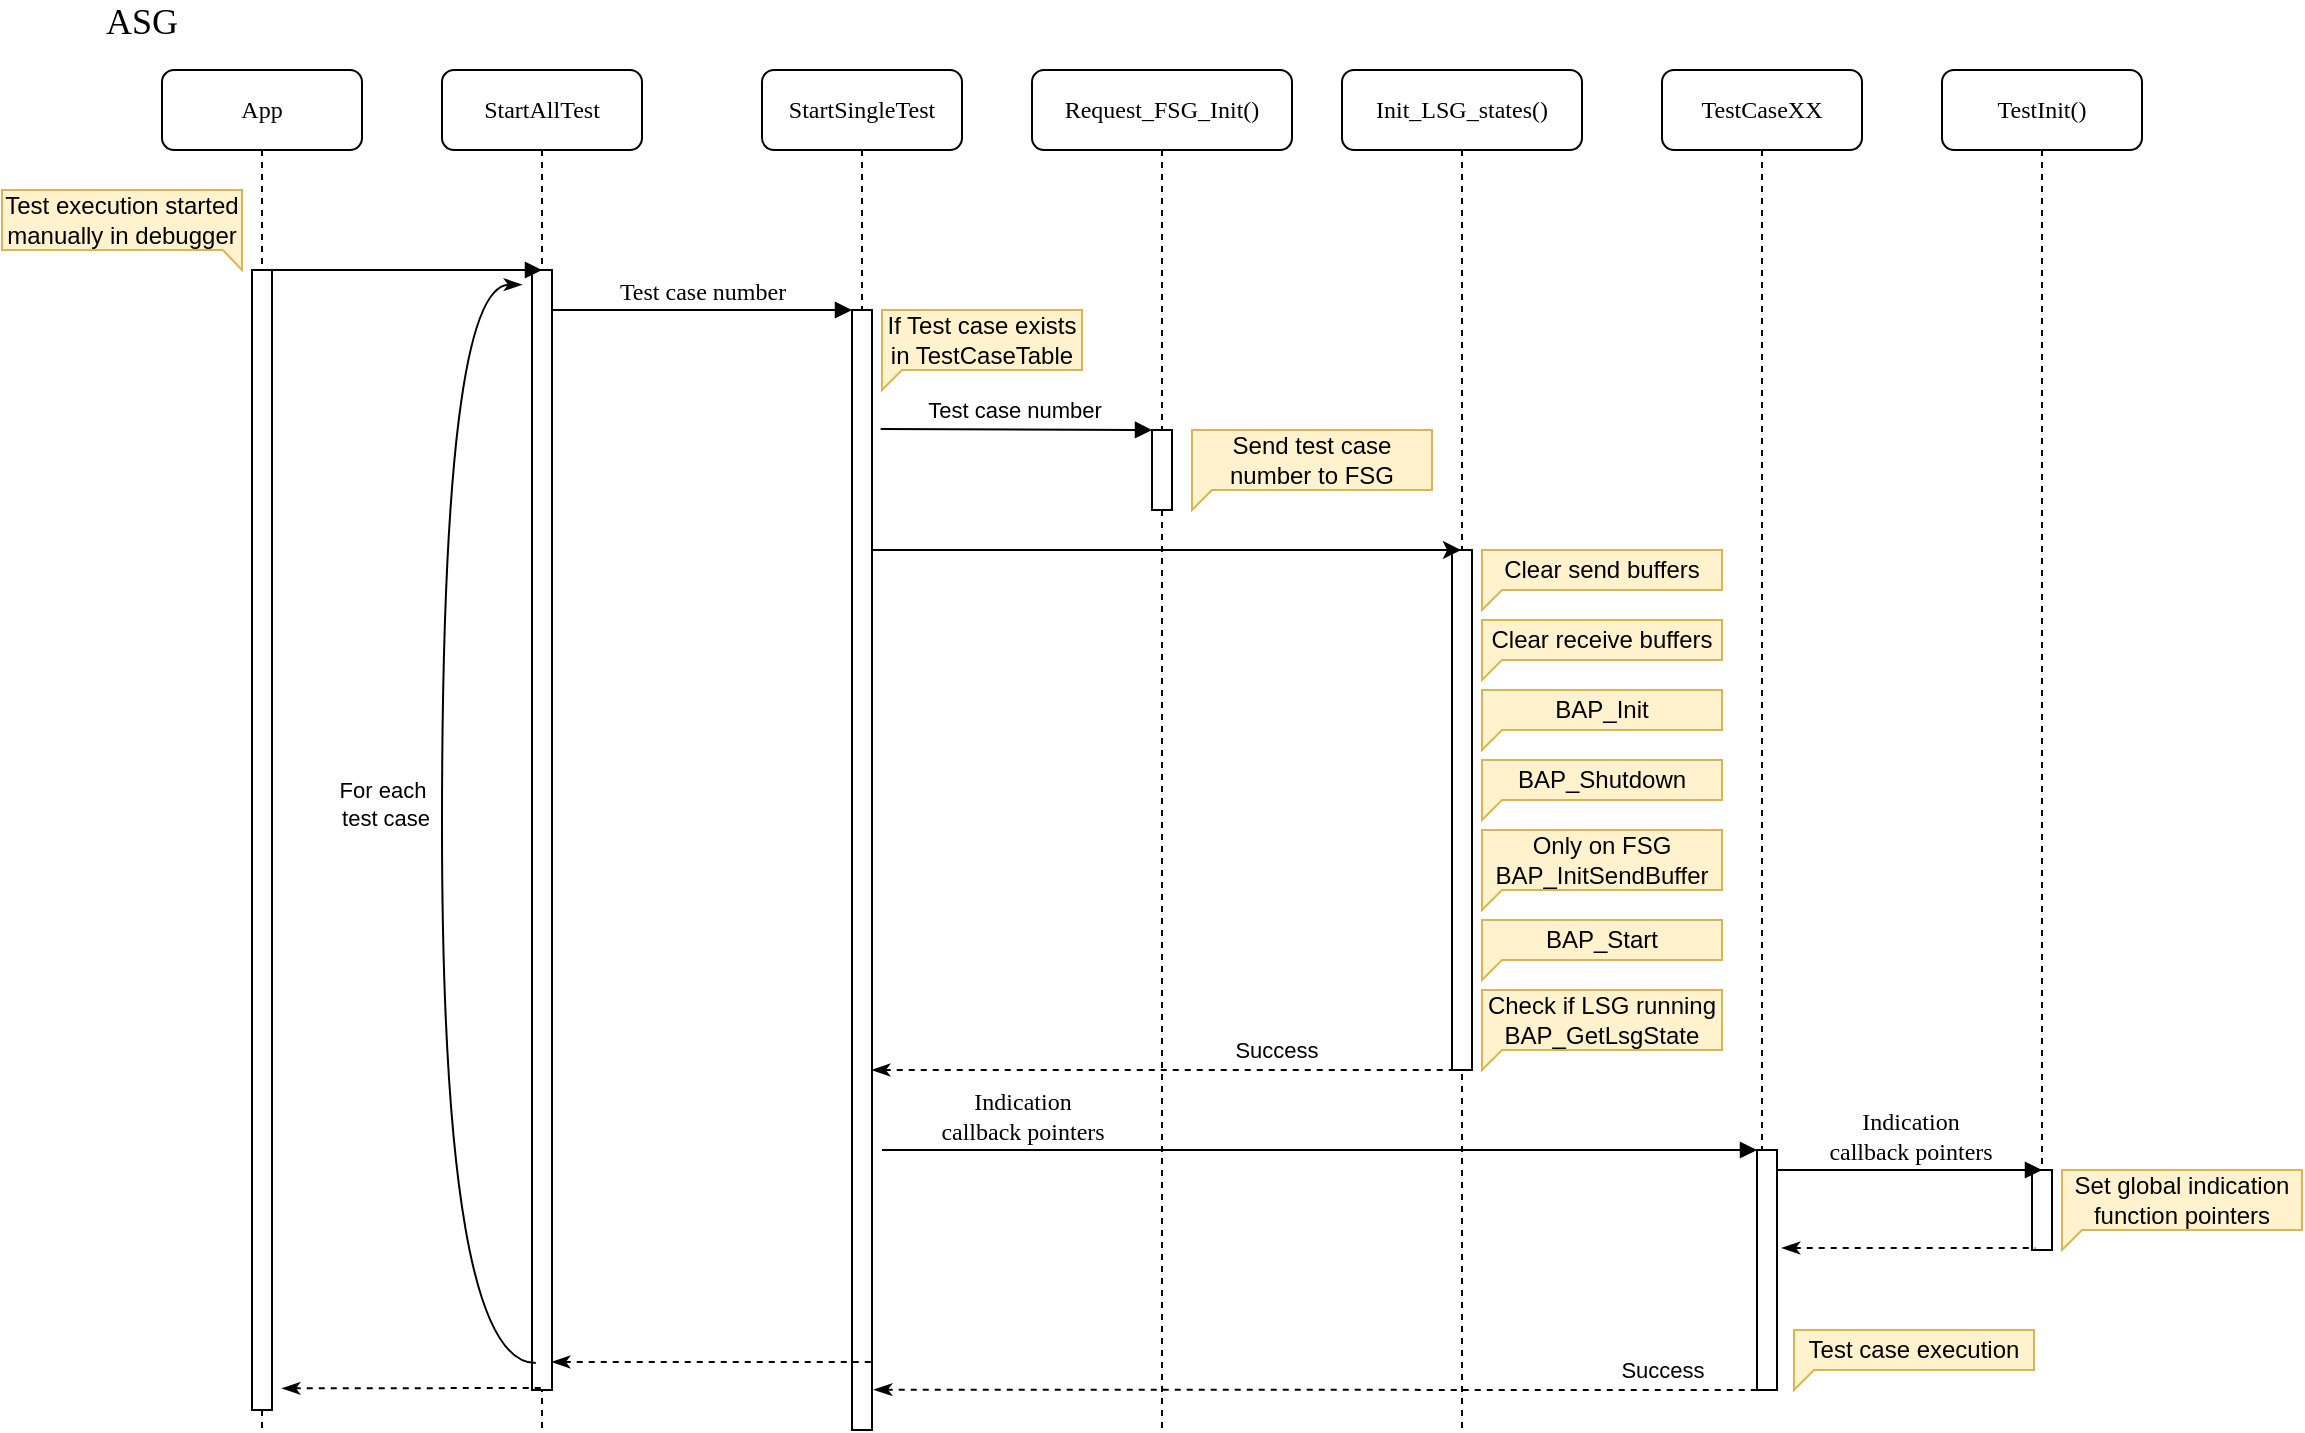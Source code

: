 <mxfile version="14.6.11" type="github">
  <diagram name="Page-1" id="13e1069c-82ec-6db2-03f1-153e76fe0fe0">
    <mxGraphModel dx="1703" dy="797" grid="1" gridSize="10" guides="1" tooltips="1" connect="1" arrows="1" fold="1" page="1" pageScale="1" pageWidth="1100" pageHeight="850" background="none" math="0" shadow="0">
      <root>
        <mxCell id="0" />
        <mxCell id="1" parent="0" />
        <mxCell id="7baba1c4bc27f4b0-2" value="StartAllTest" style="shape=umlLifeline;perimeter=lifelinePerimeter;whiteSpace=wrap;html=1;container=1;collapsible=0;recursiveResize=0;outlineConnect=0;rounded=1;shadow=0;comic=0;labelBackgroundColor=none;strokeWidth=1;fontFamily=Verdana;fontSize=12;align=center;" parent="1" vertex="1">
          <mxGeometry x="240" y="80" width="100" height="680" as="geometry" />
        </mxCell>
        <mxCell id="7baba1c4bc27f4b0-10" value="" style="html=1;points=[];perimeter=orthogonalPerimeter;rounded=0;shadow=0;comic=0;labelBackgroundColor=none;strokeWidth=1;fontFamily=Verdana;fontSize=12;align=center;" parent="7baba1c4bc27f4b0-2" vertex="1">
          <mxGeometry x="45" y="100" width="10" height="560" as="geometry" />
        </mxCell>
        <mxCell id="oMLnvu2sPfIuHbvhSCbc-16" style="edgeStyle=orthogonalEdgeStyle;orthogonalLoop=1;jettySize=auto;html=1;startArrow=classicThin;startFill=1;endArrow=none;endFill=0;exitX=0.167;exitY=0.018;exitDx=0;exitDy=0;exitPerimeter=0;strokeColor=none;curved=1;" parent="7baba1c4bc27f4b0-2" source="7baba1c4bc27f4b0-10" target="7baba1c4bc27f4b0-2" edge="1">
          <mxGeometry relative="1" as="geometry">
            <mxPoint x="40" y="590" as="targetPoint" />
            <Array as="points">
              <mxPoint x="8" y="108" />
              <mxPoint x="8" y="310" />
              <mxPoint x="-30" y="310" />
              <mxPoint x="-30" y="540" />
            </Array>
          </mxGeometry>
        </mxCell>
        <mxCell id="7baba1c4bc27f4b0-3" value="StartSingleTest" style="shape=umlLifeline;perimeter=lifelinePerimeter;whiteSpace=wrap;html=1;container=1;collapsible=0;recursiveResize=0;outlineConnect=0;rounded=1;shadow=0;comic=0;labelBackgroundColor=none;strokeWidth=1;fontFamily=Verdana;fontSize=12;align=center;" parent="1" vertex="1">
          <mxGeometry x="400" y="80" width="100" height="680" as="geometry" />
        </mxCell>
        <mxCell id="7baba1c4bc27f4b0-13" value="" style="html=1;points=[];perimeter=orthogonalPerimeter;rounded=0;shadow=0;comic=0;labelBackgroundColor=none;strokeWidth=1;fontFamily=Verdana;fontSize=12;align=center;" parent="7baba1c4bc27f4b0-3" vertex="1">
          <mxGeometry x="45" y="120" width="10" height="560" as="geometry" />
        </mxCell>
        <mxCell id="7baba1c4bc27f4b0-4" value="TestCaseXX" style="shape=umlLifeline;perimeter=lifelinePerimeter;whiteSpace=wrap;html=1;container=1;collapsible=0;recursiveResize=0;outlineConnect=0;rounded=1;shadow=0;comic=0;labelBackgroundColor=none;strokeWidth=1;fontFamily=Verdana;fontSize=12;align=center;size=40;" parent="1" vertex="1">
          <mxGeometry x="850" y="80" width="100" height="580" as="geometry" />
        </mxCell>
        <mxCell id="7baba1c4bc27f4b0-5" value="Init_LSG_states()" style="shape=umlLifeline;perimeter=lifelinePerimeter;whiteSpace=wrap;html=1;container=1;collapsible=0;recursiveResize=0;outlineConnect=0;rounded=1;shadow=0;comic=0;labelBackgroundColor=none;strokeWidth=1;fontFamily=Verdana;fontSize=12;align=center;" parent="1" vertex="1">
          <mxGeometry x="690" y="80" width="120" height="680" as="geometry" />
        </mxCell>
        <mxCell id="0U7owIf70crT0n3WG6go-4" value="" style="html=1;points=[];perimeter=orthogonalPerimeter;rounded=0;shadow=0;comic=0;labelBackgroundColor=none;strokeWidth=1;fontFamily=Verdana;fontSize=12;align=center;" vertex="1" parent="7baba1c4bc27f4b0-5">
          <mxGeometry x="55" y="240" width="10" height="260" as="geometry" />
        </mxCell>
        <mxCell id="7baba1c4bc27f4b0-8" value="App" style="shape=umlLifeline;perimeter=lifelinePerimeter;whiteSpace=wrap;html=1;container=1;collapsible=0;recursiveResize=0;outlineConnect=0;rounded=1;shadow=0;comic=0;labelBackgroundColor=none;strokeWidth=1;fontFamily=Verdana;fontSize=12;align=center;" parent="1" vertex="1">
          <mxGeometry x="100" y="80" width="100" height="680" as="geometry" />
        </mxCell>
        <mxCell id="7baba1c4bc27f4b0-9" value="" style="html=1;points=[];perimeter=orthogonalPerimeter;rounded=0;shadow=0;comic=0;labelBackgroundColor=none;strokeWidth=1;fontFamily=Verdana;fontSize=12;align=center;" parent="7baba1c4bc27f4b0-8" vertex="1">
          <mxGeometry x="45" y="100" width="10" height="570" as="geometry" />
        </mxCell>
        <mxCell id="7baba1c4bc27f4b0-19" value="" style="html=1;points=[];perimeter=orthogonalPerimeter;rounded=0;shadow=0;comic=0;labelBackgroundColor=none;strokeWidth=1;fontFamily=Verdana;fontSize=12;align=center;" parent="1" vertex="1">
          <mxGeometry x="897.5" y="620" width="10" height="120" as="geometry" />
        </mxCell>
        <mxCell id="7baba1c4bc27f4b0-20" value="Indication &lt;br&gt;callback pointers" style="html=1;verticalAlign=bottom;endArrow=block;entryX=0;entryY=0;labelBackgroundColor=none;fontFamily=Verdana;fontSize=12;edgeStyle=elbowEdgeStyle;elbow=vertical;" parent="1" target="7baba1c4bc27f4b0-19" edge="1">
          <mxGeometry x="-0.68" relative="1" as="geometry">
            <mxPoint x="460" y="620" as="sourcePoint" />
            <mxPoint as="offset" />
          </mxGeometry>
        </mxCell>
        <mxCell id="7baba1c4bc27f4b0-11" value="" style="html=1;verticalAlign=bottom;endArrow=block;labelBackgroundColor=none;fontFamily=Verdana;fontSize=12;edgeStyle=elbowEdgeStyle;elbow=vertical;" parent="1" source="7baba1c4bc27f4b0-9" edge="1">
          <mxGeometry relative="1" as="geometry">
            <mxPoint x="220" y="190" as="sourcePoint" />
            <mxPoint x="290" y="180" as="targetPoint" />
            <Array as="points">
              <mxPoint x="180" y="180" />
              <mxPoint x="250" y="250" />
            </Array>
          </mxGeometry>
        </mxCell>
        <mxCell id="7baba1c4bc27f4b0-14" value="Test case number" style="html=1;verticalAlign=bottom;endArrow=block;entryX=0;entryY=0;labelBackgroundColor=none;fontFamily=Verdana;fontSize=12;edgeStyle=elbowEdgeStyle;elbow=vertical;" parent="1" source="7baba1c4bc27f4b0-10" target="7baba1c4bc27f4b0-13" edge="1">
          <mxGeometry relative="1" as="geometry">
            <mxPoint x="370" y="200" as="sourcePoint" />
          </mxGeometry>
        </mxCell>
        <mxCell id="7baba1c4bc27f4b0-40" value="&lt;font style=&quot;font-size: 18px&quot;&gt;ASG&lt;/font&gt;" style="shape=note;whiteSpace=wrap;html=1;size=14;verticalAlign=top;align=left;spacingTop=-6;rounded=0;shadow=0;comic=0;labelBackgroundColor=none;strokeWidth=1;fontFamily=Verdana;fontSize=12;strokeColor=none;fillColor=none;" parent="1" vertex="1">
          <mxGeometry x="70" y="45" width="50" height="20" as="geometry" />
        </mxCell>
        <mxCell id="oMLnvu2sPfIuHbvhSCbc-2" value="Test execution started manually in debugger" style="shape=callout;whiteSpace=wrap;html=1;perimeter=calloutPerimeter;fillColor=#fff2cc;position2=1;base=20;size=10;position=0.92;strokeColor=#d6b656;" parent="1" vertex="1">
          <mxGeometry x="20" y="140" width="120" height="40" as="geometry" />
        </mxCell>
        <mxCell id="oMLnvu2sPfIuHbvhSCbc-3" value="If Test case exists in TestCaseTable" style="shape=callout;whiteSpace=wrap;html=1;perimeter=calloutPerimeter;fillColor=#fff2cc;position2=0;base=10;size=10;position=0;strokeColor=#d6b656;" parent="1" vertex="1">
          <mxGeometry x="460" y="200" width="100" height="40" as="geometry" />
        </mxCell>
        <mxCell id="oMLnvu2sPfIuHbvhSCbc-4" value="Set global indication function pointers" style="shape=callout;whiteSpace=wrap;html=1;perimeter=calloutPerimeter;fillColor=#fff2cc;position2=0;base=10;size=10;position=0;strokeColor=#d6b656;" parent="1" vertex="1">
          <mxGeometry x="1050" y="630" width="120" height="40" as="geometry" />
        </mxCell>
        <mxCell id="oMLnvu2sPfIuHbvhSCbc-6" value="BAP_Init" style="shape=callout;whiteSpace=wrap;html=1;perimeter=calloutPerimeter;fillColor=#fff2cc;position2=0;base=10;size=10;position=0;strokeColor=#d6b656;" parent="1" vertex="1">
          <mxGeometry x="760" y="390" width="120" height="30" as="geometry" />
        </mxCell>
        <mxCell id="oMLnvu2sPfIuHbvhSCbc-7" value="BAP_Shutdown" style="shape=callout;whiteSpace=wrap;html=1;perimeter=calloutPerimeter;fillColor=#fff2cc;position2=0;base=10;size=10;position=0;strokeColor=#d6b656;" parent="1" vertex="1">
          <mxGeometry x="760" y="425" width="120" height="30" as="geometry" />
        </mxCell>
        <mxCell id="oMLnvu2sPfIuHbvhSCbc-8" value="BAP_Start" style="shape=callout;whiteSpace=wrap;html=1;perimeter=calloutPerimeter;fillColor=#fff2cc;position2=0;base=10;size=10;position=0;strokeColor=#d6b656;" parent="1" vertex="1">
          <mxGeometry x="760" y="505" width="120" height="30" as="geometry" />
        </mxCell>
        <mxCell id="oMLnvu2sPfIuHbvhSCbc-10" value="Check if LSG running&lt;br&gt;BAP_GetLsgState" style="shape=callout;whiteSpace=wrap;html=1;perimeter=calloutPerimeter;fillColor=#fff2cc;position2=0;base=10;size=10;position=0;strokeColor=#d6b656;" parent="1" vertex="1">
          <mxGeometry x="760" y="540" width="120" height="40" as="geometry" />
        </mxCell>
        <mxCell id="oMLnvu2sPfIuHbvhSCbc-12" value="" style="html=1;verticalAlign=bottom;endArrow=none;entryX=0;entryY=0;labelBackgroundColor=none;fontFamily=Verdana;fontSize=12;edgeStyle=elbowEdgeStyle;elbow=vertical;endFill=0;startArrow=classicThin;startFill=1;dashed=1;exitX=1.1;exitY=0.964;exitDx=0;exitDy=0;exitPerimeter=0;" parent="1" edge="1" source="7baba1c4bc27f4b0-13">
          <mxGeometry relative="1" as="geometry">
            <mxPoint x="767.5" y="740" as="sourcePoint" />
            <mxPoint x="897.5" y="740.0" as="targetPoint" />
          </mxGeometry>
        </mxCell>
        <mxCell id="0U7owIf70crT0n3WG6go-21" value="Success" style="edgeLabel;html=1;align=center;verticalAlign=middle;resizable=0;points=[];" vertex="1" connectable="0" parent="oMLnvu2sPfIuHbvhSCbc-12">
          <mxGeometry x="-0.13" y="-2" relative="1" as="geometry">
            <mxPoint x="202" y="-12" as="offset" />
          </mxGeometry>
        </mxCell>
        <mxCell id="oMLnvu2sPfIuHbvhSCbc-13" value="Test case execution" style="shape=callout;whiteSpace=wrap;html=1;perimeter=calloutPerimeter;fillColor=#fff2cc;position2=0;base=10;size=10;position=0;strokeColor=#d6b656;" parent="1" vertex="1">
          <mxGeometry x="916" y="710" width="120" height="30" as="geometry" />
        </mxCell>
        <mxCell id="oMLnvu2sPfIuHbvhSCbc-14" value="" style="html=1;verticalAlign=bottom;endArrow=none;labelBackgroundColor=none;fontFamily=Verdana;fontSize=12;edgeStyle=elbowEdgeStyle;elbow=vertical;endFill=0;startArrow=classicThin;startFill=1;dashed=1;jumpStyle=none;" parent="1" edge="1" target="7baba1c4bc27f4b0-5">
          <mxGeometry relative="1" as="geometry">
            <mxPoint x="455" y="580" as="sourcePoint" />
            <mxPoint x="585" y="599.0" as="targetPoint" />
            <Array as="points">
              <mxPoint x="670" y="580" />
            </Array>
          </mxGeometry>
        </mxCell>
        <mxCell id="0U7owIf70crT0n3WG6go-16" value="Success" style="edgeLabel;html=1;align=center;verticalAlign=middle;resizable=0;points=[];" vertex="1" connectable="0" parent="oMLnvu2sPfIuHbvhSCbc-14">
          <mxGeometry x="0.371" y="-3" relative="1" as="geometry">
            <mxPoint y="-13" as="offset" />
          </mxGeometry>
        </mxCell>
        <mxCell id="oMLnvu2sPfIuHbvhSCbc-15" value="" style="html=1;verticalAlign=bottom;endArrow=none;labelBackgroundColor=none;fontFamily=Verdana;fontSize=12;edgeStyle=elbowEdgeStyle;elbow=vertical;endFill=0;startArrow=classicThin;startFill=1;dashed=1;entryX=1.033;entryY=0.939;entryDx=0;entryDy=0;entryPerimeter=0;" parent="1" source="7baba1c4bc27f4b0-10" edge="1" target="7baba1c4bc27f4b0-13">
          <mxGeometry relative="1" as="geometry">
            <mxPoint x="380" y="660" as="sourcePoint" />
            <mxPoint x="440" y="610" as="targetPoint" />
            <Array as="points">
              <mxPoint x="410" y="726" />
              <mxPoint x="380" y="720" />
            </Array>
          </mxGeometry>
        </mxCell>
        <mxCell id="oMLnvu2sPfIuHbvhSCbc-17" style="edgeStyle=orthogonalEdgeStyle;curved=1;orthogonalLoop=1;jettySize=auto;html=1;startArrow=none;startFill=0;endArrow=classicThin;endFill=1;exitX=0.189;exitY=0.976;exitDx=0;exitDy=0;exitPerimeter=0;" parent="1" source="7baba1c4bc27f4b0-10" edge="1">
          <mxGeometry relative="1" as="geometry">
            <mxPoint x="280" y="187.333" as="targetPoint" />
            <Array as="points">
              <mxPoint x="240" y="727" />
              <mxPoint x="240" y="187" />
            </Array>
          </mxGeometry>
        </mxCell>
        <mxCell id="oMLnvu2sPfIuHbvhSCbc-18" value="For each&lt;br&gt;&amp;nbsp;test case" style="edgeLabel;html=1;align=center;verticalAlign=middle;resizable=0;points=[];" parent="oMLnvu2sPfIuHbvhSCbc-17" vertex="1" connectable="0">
          <mxGeometry x="-0.035" relative="1" as="geometry">
            <mxPoint x="-30" y="-25" as="offset" />
          </mxGeometry>
        </mxCell>
        <mxCell id="oMLnvu2sPfIuHbvhSCbc-19" value="" style="html=1;verticalAlign=bottom;endArrow=none;entryX=0;entryY=0;labelBackgroundColor=none;fontFamily=Verdana;fontSize=12;edgeStyle=elbowEdgeStyle;elbow=vertical;endFill=0;startArrow=classicThin;startFill=1;dashed=1;" parent="1" edge="1">
          <mxGeometry relative="1" as="geometry">
            <mxPoint x="160" y="739.17" as="sourcePoint" />
            <mxPoint x="290.5" y="739.17" as="targetPoint" />
          </mxGeometry>
        </mxCell>
        <mxCell id="0U7owIf70crT0n3WG6go-2" value="Request_FSG_Init()" style="shape=umlLifeline;perimeter=lifelinePerimeter;whiteSpace=wrap;html=1;container=1;collapsible=0;recursiveResize=0;outlineConnect=0;rounded=1;shadow=0;comic=0;labelBackgroundColor=none;strokeWidth=1;fontFamily=Verdana;fontSize=12;align=center;" vertex="1" parent="1">
          <mxGeometry x="535" y="80" width="130" height="680" as="geometry" />
        </mxCell>
        <mxCell id="0U7owIf70crT0n3WG6go-5" value="" style="html=1;points=[];perimeter=orthogonalPerimeter;rounded=0;shadow=0;comic=0;labelBackgroundColor=none;strokeWidth=1;fontFamily=Verdana;fontSize=12;align=center;" vertex="1" parent="0U7owIf70crT0n3WG6go-2">
          <mxGeometry x="60" y="180" width="10" height="40" as="geometry" />
        </mxCell>
        <mxCell id="0U7owIf70crT0n3WG6go-3" value="TestInit()" style="shape=umlLifeline;perimeter=lifelinePerimeter;whiteSpace=wrap;html=1;container=1;collapsible=0;recursiveResize=0;outlineConnect=0;rounded=1;shadow=0;comic=0;labelBackgroundColor=none;strokeWidth=1;fontFamily=Verdana;fontSize=12;align=center;" vertex="1" parent="1">
          <mxGeometry x="990" y="80" width="100" height="590" as="geometry" />
        </mxCell>
        <mxCell id="0U7owIf70crT0n3WG6go-17" value="" style="html=1;points=[];perimeter=orthogonalPerimeter;rounded=0;shadow=0;comic=0;labelBackgroundColor=none;strokeWidth=1;fontFamily=Verdana;fontSize=12;align=center;" vertex="1" parent="0U7owIf70crT0n3WG6go-3">
          <mxGeometry x="45" y="550" width="10" height="40" as="geometry" />
        </mxCell>
        <mxCell id="0U7owIf70crT0n3WG6go-6" value="" style="html=1;verticalAlign=bottom;endArrow=block;labelBackgroundColor=none;fontFamily=Verdana;fontSize=12;edgeStyle=elbowEdgeStyle;elbow=vertical;exitX=0.931;exitY=0.027;exitDx=0;exitDy=0;exitPerimeter=0;" edge="1" parent="1">
          <mxGeometry relative="1" as="geometry">
            <mxPoint x="459.31" y="259.45" as="sourcePoint" />
            <Array as="points">
              <mxPoint x="550" y="260" />
              <mxPoint x="550" y="270" />
              <mxPoint x="530" y="280" />
              <mxPoint x="470" y="230" />
            </Array>
            <mxPoint as="offset" />
            <mxPoint x="595.0" y="260.0" as="targetPoint" />
          </mxGeometry>
        </mxCell>
        <mxCell id="0U7owIf70crT0n3WG6go-9" value="Test case number" style="edgeLabel;html=1;align=center;verticalAlign=middle;resizable=0;points=[];" vertex="1" connectable="0" parent="0U7owIf70crT0n3WG6go-6">
          <mxGeometry x="0.209" y="-3" relative="1" as="geometry">
            <mxPoint x="-16" y="-13" as="offset" />
          </mxGeometry>
        </mxCell>
        <mxCell id="0U7owIf70crT0n3WG6go-7" value="Send test case number to FSG" style="shape=callout;whiteSpace=wrap;html=1;perimeter=calloutPerimeter;fillColor=#fff2cc;position2=0;base=10;size=10;position=0;strokeColor=#d6b656;" vertex="1" parent="1">
          <mxGeometry x="615" y="260" width="120" height="40" as="geometry" />
        </mxCell>
        <mxCell id="0U7owIf70crT0n3WG6go-10" value="Clear send buffers" style="shape=callout;whiteSpace=wrap;html=1;perimeter=calloutPerimeter;fillColor=#fff2cc;position2=0;base=10;size=10;position=0;strokeColor=#d6b656;" vertex="1" parent="1">
          <mxGeometry x="760" y="320" width="120" height="30" as="geometry" />
        </mxCell>
        <mxCell id="0U7owIf70crT0n3WG6go-11" value="Clear receive buffers" style="shape=callout;whiteSpace=wrap;html=1;perimeter=calloutPerimeter;fillColor=#fff2cc;position2=0;base=10;size=10;position=0;strokeColor=#d6b656;" vertex="1" parent="1">
          <mxGeometry x="760" y="355" width="120" height="30" as="geometry" />
        </mxCell>
        <mxCell id="0U7owIf70crT0n3WG6go-12" value="Only on FSG&lt;br&gt;BAP_InitSendBuffer" style="shape=callout;whiteSpace=wrap;html=1;perimeter=calloutPerimeter;fillColor=#fff2cc;position2=0;base=10;size=10;position=0;strokeColor=#d6b656;" vertex="1" parent="1">
          <mxGeometry x="760" y="460" width="120" height="40" as="geometry" />
        </mxCell>
        <mxCell id="0U7owIf70crT0n3WG6go-15" style="edgeStyle=orthogonalEdgeStyle;rounded=0;orthogonalLoop=1;jettySize=auto;html=1;" edge="1" parent="1" source="7baba1c4bc27f4b0-13" target="7baba1c4bc27f4b0-5">
          <mxGeometry relative="1" as="geometry">
            <mxPoint x="510" y="405" as="targetPoint" />
            <Array as="points">
              <mxPoint x="630" y="320" />
              <mxPoint x="630" y="320" />
            </Array>
          </mxGeometry>
        </mxCell>
        <mxCell id="0U7owIf70crT0n3WG6go-19" value="Indication &lt;br&gt;callback pointers" style="html=1;verticalAlign=bottom;endArrow=block;labelBackgroundColor=none;fontFamily=Verdana;fontSize=12;edgeStyle=elbowEdgeStyle;elbow=vertical;entryX=0.5;entryY=0;entryDx=0;entryDy=0;entryPerimeter=0;" edge="1" parent="1" target="0U7owIf70crT0n3WG6go-17">
          <mxGeometry relative="1" as="geometry">
            <mxPoint x="907.5" y="630" as="sourcePoint" />
            <mxPoint x="1027.5" y="630" as="targetPoint" />
            <mxPoint as="offset" />
          </mxGeometry>
        </mxCell>
        <mxCell id="0U7owIf70crT0n3WG6go-20" value="" style="html=1;verticalAlign=bottom;endArrow=none;labelBackgroundColor=none;fontFamily=Verdana;fontSize=12;edgeStyle=elbowEdgeStyle;elbow=vertical;endFill=0;startArrow=classicThin;startFill=1;dashed=1;entryX=0.167;entryY=0.967;entryDx=0;entryDy=0;entryPerimeter=0;" edge="1" parent="1" target="0U7owIf70crT0n3WG6go-17">
          <mxGeometry relative="1" as="geometry">
            <mxPoint x="910" y="669" as="sourcePoint" />
            <mxPoint x="1030" y="669" as="targetPoint" />
          </mxGeometry>
        </mxCell>
      </root>
    </mxGraphModel>
  </diagram>
</mxfile>

